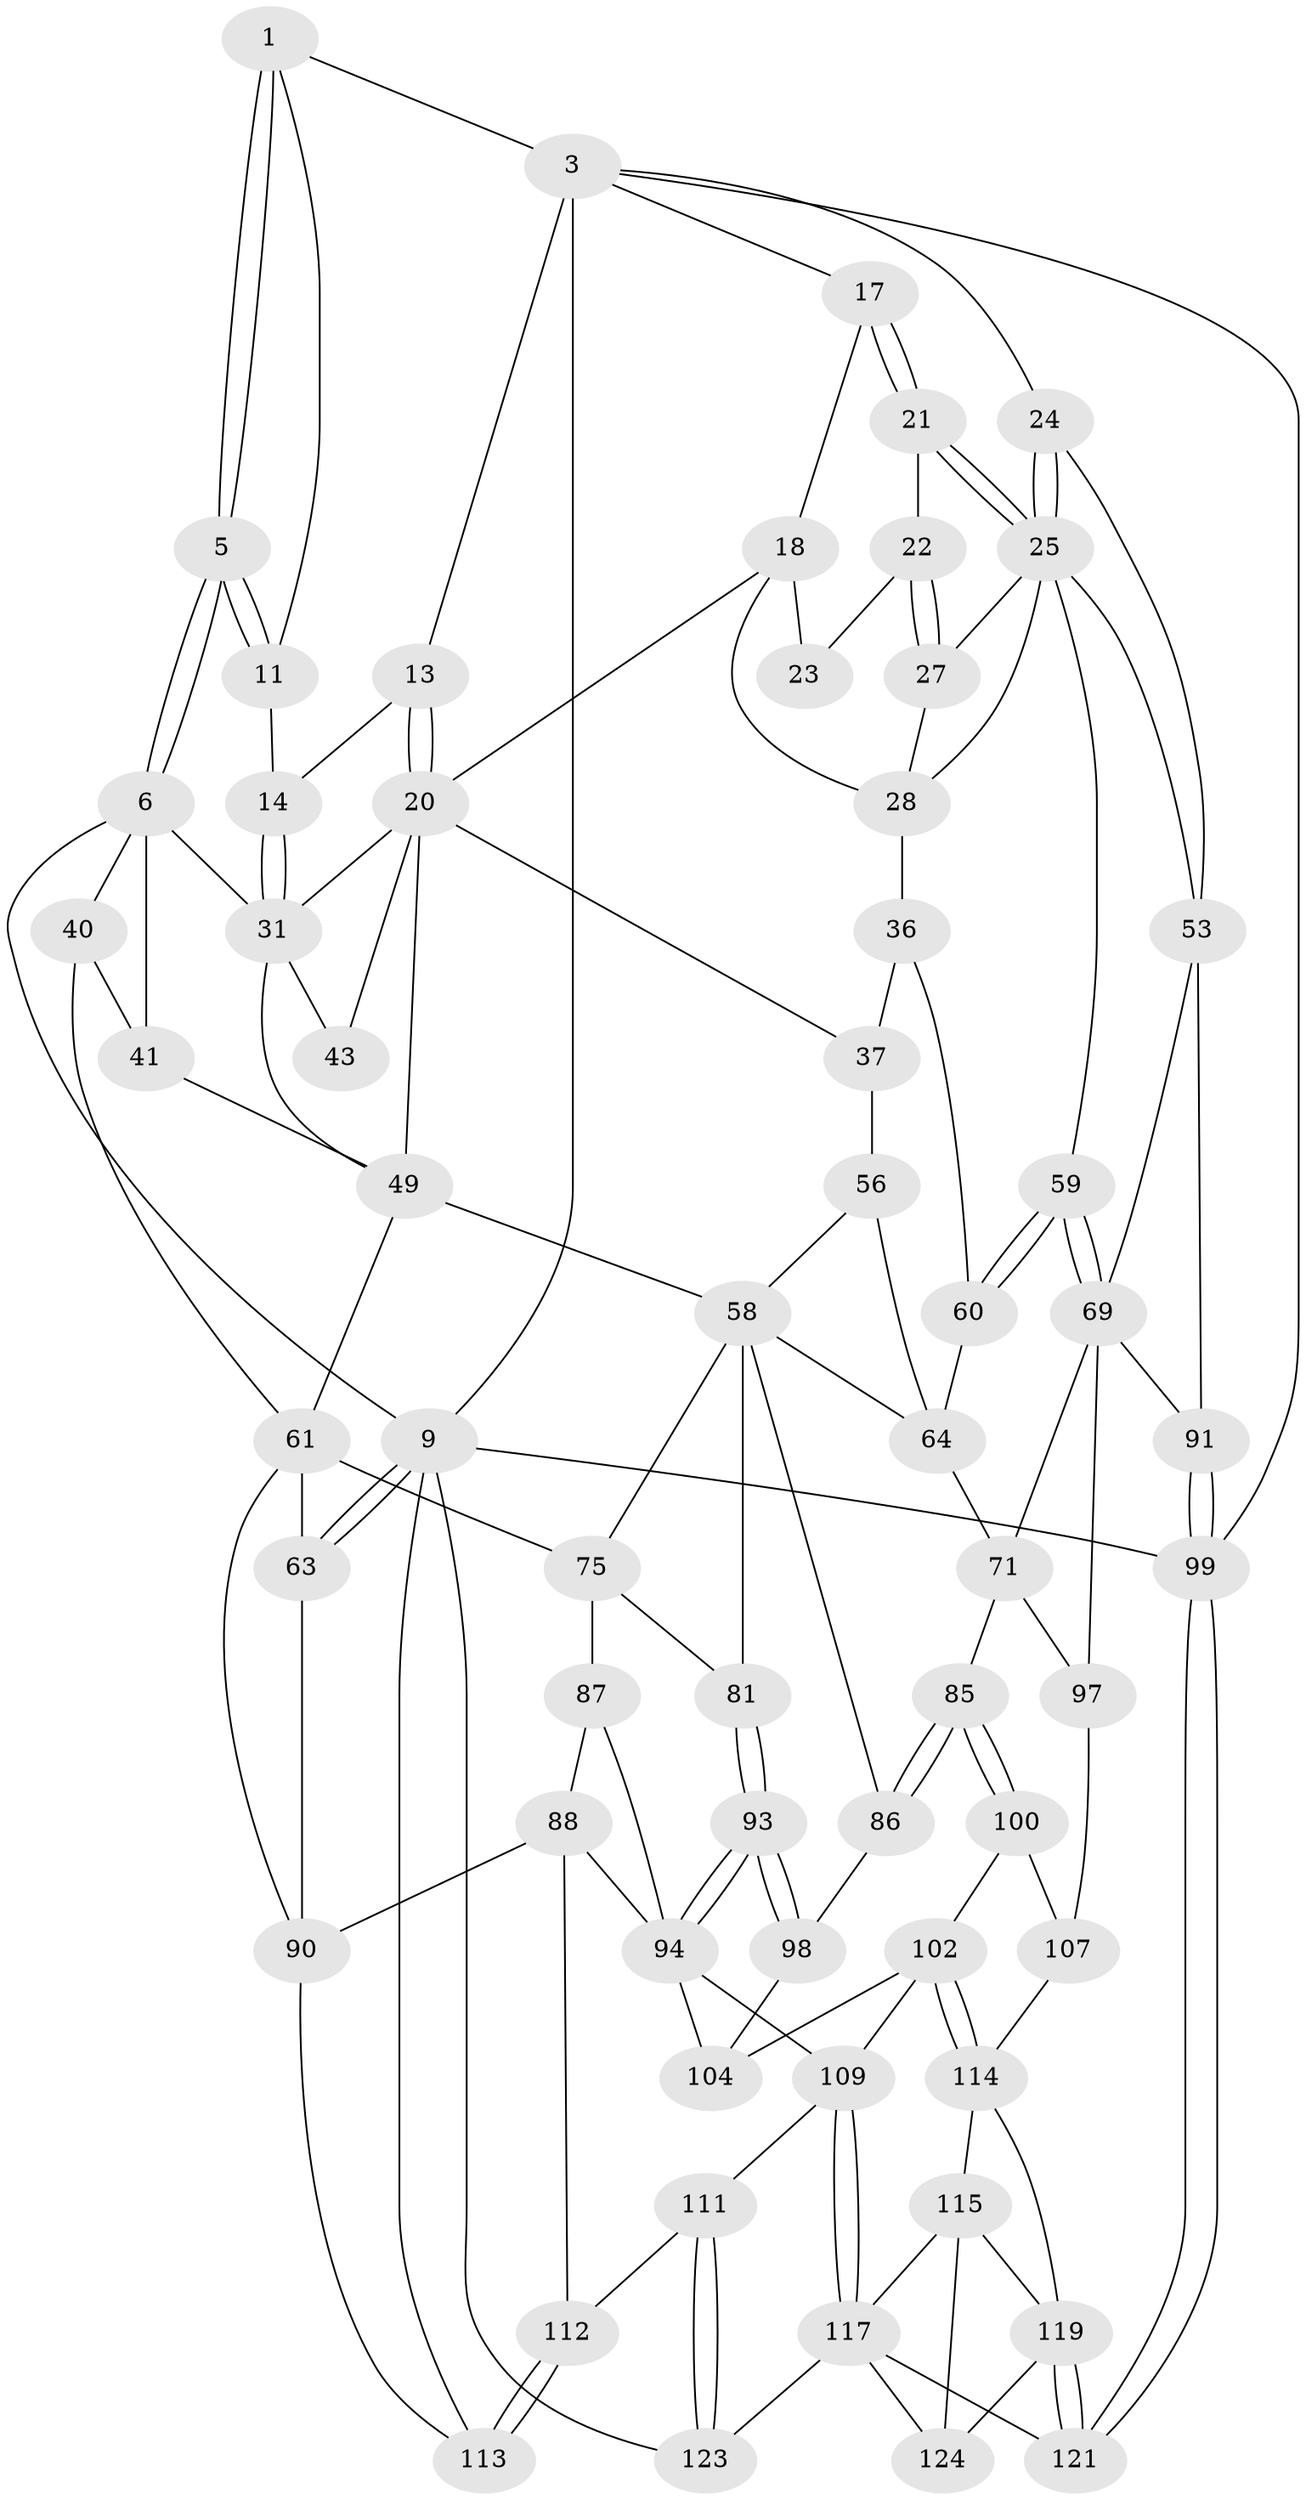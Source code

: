 // original degree distribution, {3: 0.015873015873015872, 4: 0.24603174603174602, 6: 0.23015873015873015, 5: 0.5079365079365079}
// Generated by graph-tools (version 1.1) at 2025/17/03/09/25 04:17:19]
// undirected, 63 vertices, 139 edges
graph export_dot {
graph [start="1"]
  node [color=gray90,style=filled];
  1 [pos="+0.22260204409254786+0.04948510571057131",super="+2"];
  3 [pos="+0.47481620701266636+0",super="+4+12"];
  5 [pos="+0.21407906988348988+0.12107095510022395"];
  6 [pos="+0.18898649469860201+0.15085737307463448",super="+7+33"];
  9 [pos="+0+0",super="+10"];
  11 [pos="+0.30896860020285305+0.10012314114538691"];
  13 [pos="+0.5152423654723367+0"];
  14 [pos="+0.36468202816934014+0.10381450383839708"];
  17 [pos="+0.9380262162320204+0"];
  18 [pos="+0.8445143045999997+0",super="+19"];
  20 [pos="+0.530317528413388+0.02182711893194538",super="+34"];
  21 [pos="+0.9098396060809198+0.07209700711851283"];
  22 [pos="+0.8313289648169698+0.13851348329468074"];
  23 [pos="+0.7575476694845864+0.09260475285297552"];
  24 [pos="+1+0.3010743440896593"];
  25 [pos="+0.9508076187036236+0.22653107131368688",super="+30"];
  27 [pos="+0.8177073346935085+0.1771423694229949"];
  28 [pos="+0.7273679774308148+0.18832950632656661",super="+29+46"];
  31 [pos="+0.34079011764236855+0.1770712344777911",super="+32"];
  36 [pos="+0.6919845607592684+0.24855585867869825",super="+47"];
  37 [pos="+0.6746596302176204+0.2680813517681487",super="+38+52"];
  40 [pos="+0.0991452350998354+0.3727154973154277",super="+42"];
  41 [pos="+0.23281627249776013+0.35492930917254933"];
  43 [pos="+0.40413472818647567+0.2840036437113517"];
  49 [pos="+0.2930114729619014+0.36783525782851295",super="+55+50"];
  53 [pos="+1+0.4801911416768227",super="+73"];
  56 [pos="+0.572038357166017+0.4039752751866994",super="+57"];
  58 [pos="+0.5379527861909862+0.4480408459302458",super="+67"];
  59 [pos="+0.834556780413181+0.4450350175847395"];
  60 [pos="+0.8054454643151151+0.4193215675165595"];
  61 [pos="+0.039409161358261086+0.4057216135605392",super="+62+66"];
  63 [pos="+0+0.4208105242113912",super="+78"];
  64 [pos="+0.7157455270232781+0.4741739210223698",super="+72"];
  69 [pos="+0.8229763389479328+0.5492625507798844",super="+70"];
  71 [pos="+0.725679487917331+0.6074041228537574",super="+83"];
  75 [pos="+0.2929322840350035+0.5429394779172545",super="+82+76"];
  81 [pos="+0.38570781992822606+0.6158503756664077"];
  85 [pos="+0.6085470273670617+0.6656058421102056"];
  86 [pos="+0.5565160347801151+0.6260141620467004"];
  87 [pos="+0.2939049053030995+0.603475890497877"];
  88 [pos="+0.17751351584218836+0.7310042424061796",super="+89"];
  90 [pos="+0.1401906610923068+0.7247966702969566",super="+96"];
  91 [pos="+1+0.7560776757874587"];
  93 [pos="+0.36000926307831227+0.7299138457219868"];
  94 [pos="+0.32161163875853954+0.7706168959734879",super="+95+105"];
  97 [pos="+0.9209723686172394+0.7982131151629206",super="+106"];
  98 [pos="+0.451502295362775+0.7362210720354045"];
  99 [pos="+1+1"];
  100 [pos="+0.5997405930600195+0.701559422199963",super="+108+101"];
  102 [pos="+0.554880350468862+0.817032030189328",super="+103"];
  104 [pos="+0.45419937861643794+0.7616579613846577"];
  107 [pos="+0.7674686910676237+0.9234363898835237"];
  109 [pos="+0.3778433083700576+0.8800027670558245",super="+110"];
  111 [pos="+0.27616984595831595+0.9281372430770891"];
  112 [pos="+0.19949216149525306+0.8730107441031717"];
  113 [pos="+0.058163344603322606+0.9344545402722024"];
  114 [pos="+0.5532007075167178+0.8419587672876953",super="+118"];
  115 [pos="+0.48266221869941117+0.9130815716724462",super="+116"];
  117 [pos="+0.3955391993512648+0.8947102286169771",super="+122"];
  119 [pos="+0.7006619026519774+1",super="+120"];
  121 [pos="+0.704448148568404+1"];
  123 [pos="+0.17399220220609993+1"];
  124 [pos="+0.44026378891987616+0.9986795709090392"];
  1 -- 5;
  1 -- 5;
  1 -- 3;
  1 -- 11;
  3 -- 17;
  3 -- 99;
  3 -- 24;
  3 -- 13;
  3 -- 9 [weight=2];
  5 -- 6;
  5 -- 6;
  5 -- 11;
  5 -- 11;
  6 -- 40 [weight=2];
  6 -- 9;
  6 -- 41;
  6 -- 31;
  9 -- 63 [weight=2];
  9 -- 63;
  9 -- 113;
  9 -- 99;
  9 -- 123;
  11 -- 14;
  13 -- 14;
  13 -- 20;
  13 -- 20;
  14 -- 31;
  14 -- 31;
  17 -- 18;
  17 -- 21;
  17 -- 21;
  18 -- 23 [weight=2];
  18 -- 20;
  18 -- 28;
  20 -- 49;
  20 -- 37;
  20 -- 43 [weight=2];
  20 -- 31;
  21 -- 22;
  21 -- 25;
  21 -- 25;
  22 -- 23;
  22 -- 27;
  22 -- 27;
  24 -- 25;
  24 -- 25;
  24 -- 53;
  25 -- 53;
  25 -- 27;
  25 -- 59;
  25 -- 28;
  27 -- 28;
  28 -- 36 [weight=2];
  31 -- 49;
  31 -- 43;
  36 -- 37 [weight=2];
  36 -- 60;
  37 -- 56 [weight=2];
  40 -- 41;
  40 -- 61;
  41 -- 49;
  49 -- 58 [weight=2];
  49 -- 61;
  53 -- 91;
  53 -- 69;
  56 -- 58;
  56 -- 64;
  58 -- 64;
  58 -- 81;
  58 -- 86;
  58 -- 75;
  59 -- 60;
  59 -- 60;
  59 -- 69;
  59 -- 69;
  60 -- 64;
  61 -- 90;
  61 -- 75 [weight=2];
  61 -- 63;
  63 -- 90;
  64 -- 71;
  69 -- 97;
  69 -- 91;
  69 -- 71;
  71 -- 97 [weight=2];
  71 -- 85;
  75 -- 81;
  75 -- 87;
  81 -- 93;
  81 -- 93;
  85 -- 86;
  85 -- 86;
  85 -- 100;
  85 -- 100;
  86 -- 98;
  87 -- 88;
  87 -- 94;
  88 -- 94;
  88 -- 90;
  88 -- 112;
  90 -- 113;
  91 -- 99;
  91 -- 99;
  93 -- 94;
  93 -- 94;
  93 -- 98;
  93 -- 98;
  94 -- 104;
  94 -- 109;
  97 -- 107;
  98 -- 104;
  99 -- 121;
  99 -- 121;
  100 -- 107;
  100 -- 102;
  102 -- 114;
  102 -- 114;
  102 -- 104;
  102 -- 109;
  107 -- 114;
  109 -- 117;
  109 -- 117;
  109 -- 111;
  111 -- 112;
  111 -- 123;
  111 -- 123;
  112 -- 113;
  112 -- 113;
  114 -- 115;
  114 -- 119;
  115 -- 119;
  115 -- 124;
  115 -- 117;
  117 -- 121;
  117 -- 123;
  117 -- 124;
  119 -- 121;
  119 -- 121;
  119 -- 124;
}
